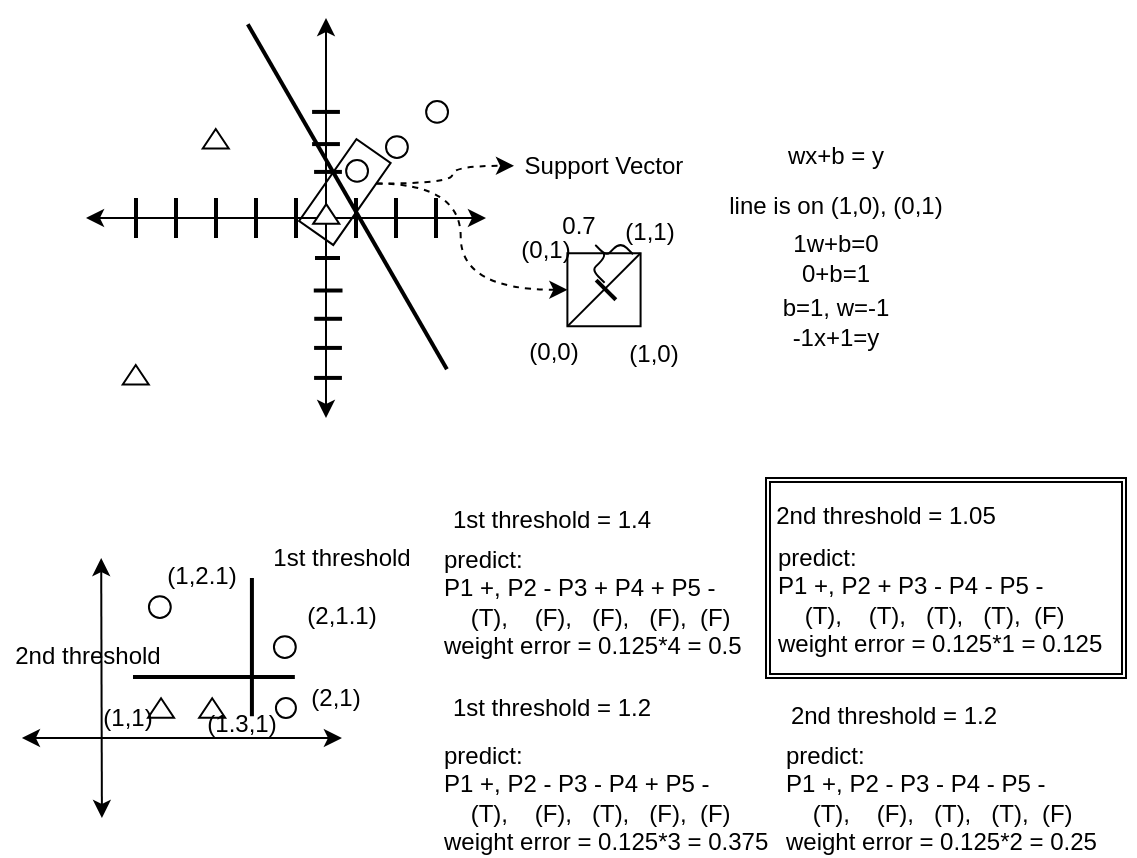 <mxfile version="14.6.10" type="device"><diagram id="iMvIJNsvq7iNJEstaRjs" name="Page-1"><mxGraphModel dx="782" dy="469" grid="1" gridSize="10" guides="1" tooltips="1" connect="1" arrows="1" fold="1" page="1" pageScale="1" pageWidth="827" pageHeight="1169" math="0" shadow="0"><root><mxCell id="0"/><mxCell id="1" parent="0"/><mxCell id="0cn06anXkGUeAp4Wb31E-1" value="" style="endArrow=classic;startArrow=classic;html=1;rounded=0;edgeStyle=orthogonalEdgeStyle;" edge="1" parent="1"><mxGeometry width="50" height="50" relative="1" as="geometry"><mxPoint x="200" y="220" as="sourcePoint"/><mxPoint x="400" y="220" as="targetPoint"/></mxGeometry></mxCell><mxCell id="0cn06anXkGUeAp4Wb31E-2" value="" style="endArrow=classic;startArrow=classic;html=1;rounded=0;edgeStyle=orthogonalEdgeStyle;" edge="1" parent="1"><mxGeometry width="50" height="50" relative="1" as="geometry"><mxPoint x="320" y="320" as="sourcePoint"/><mxPoint x="320" y="120" as="targetPoint"/></mxGeometry></mxCell><mxCell id="0cn06anXkGUeAp4Wb31E-3" value="" style="line;strokeWidth=2;direction=south;html=1;" vertex="1" parent="1"><mxGeometry x="330" y="210" width="10" height="20" as="geometry"/></mxCell><mxCell id="0cn06anXkGUeAp4Wb31E-5" value="" style="line;strokeWidth=2;direction=south;html=1;" vertex="1" parent="1"><mxGeometry x="300" y="210" width="10" height="20" as="geometry"/></mxCell><mxCell id="0cn06anXkGUeAp4Wb31E-6" value="" style="line;strokeWidth=2;direction=south;html=1;" vertex="1" parent="1"><mxGeometry x="350" y="210" width="10" height="20" as="geometry"/></mxCell><mxCell id="0cn06anXkGUeAp4Wb31E-9" value="" style="line;strokeWidth=2;direction=south;html=1;" vertex="1" parent="1"><mxGeometry x="280" y="210" width="10" height="20" as="geometry"/></mxCell><mxCell id="0cn06anXkGUeAp4Wb31E-10" value="" style="line;strokeWidth=2;direction=south;html=1;" vertex="1" parent="1"><mxGeometry x="370" y="210" width="10" height="20" as="geometry"/></mxCell><mxCell id="0cn06anXkGUeAp4Wb31E-11" value="" style="line;strokeWidth=2;direction=south;html=1;" vertex="1" parent="1"><mxGeometry x="260" y="210" width="10" height="20" as="geometry"/></mxCell><mxCell id="0cn06anXkGUeAp4Wb31E-12" value="" style="line;strokeWidth=2;direction=south;html=1;" vertex="1" parent="1"><mxGeometry x="240" y="210" width="10" height="20" as="geometry"/></mxCell><mxCell id="0cn06anXkGUeAp4Wb31E-13" value="" style="line;strokeWidth=2;direction=south;html=1;" vertex="1" parent="1"><mxGeometry x="220" y="210" width="10" height="20" as="geometry"/></mxCell><mxCell id="0cn06anXkGUeAp4Wb31E-14" value="" style="line;strokeWidth=2;direction=south;html=1;rotation=90;" vertex="1" parent="1"><mxGeometry x="315.75" y="233.75" width="10" height="12.5" as="geometry"/></mxCell><mxCell id="0cn06anXkGUeAp4Wb31E-15" value="" style="line;strokeWidth=2;direction=south;html=1;rotation=90;" vertex="1" parent="1"><mxGeometry x="316.07" y="249.07" width="10" height="14.37" as="geometry"/></mxCell><mxCell id="0cn06anXkGUeAp4Wb31E-16" value="" style="line;strokeWidth=2;direction=south;html=1;rotation=90;" vertex="1" parent="1"><mxGeometry x="316.07" y="263.44" width="10" height="13.91" as="geometry"/></mxCell><mxCell id="0cn06anXkGUeAp4Wb31E-17" value="" style="line;strokeWidth=2;direction=south;html=1;rotation=90;" vertex="1" parent="1"><mxGeometry x="316.0" y="278.0" width="10" height="13.91" as="geometry"/></mxCell><mxCell id="0cn06anXkGUeAp4Wb31E-18" value="" style="line;strokeWidth=2;direction=south;html=1;rotation=90;" vertex="1" parent="1"><mxGeometry x="316.0" y="293.0" width="10" height="13.91" as="geometry"/></mxCell><mxCell id="0cn06anXkGUeAp4Wb31E-19" value="" style="line;strokeWidth=2;direction=south;html=1;rotation=90;" vertex="1" parent="1"><mxGeometry x="316.0" y="190.0" width="10" height="13.91" as="geometry"/></mxCell><mxCell id="0cn06anXkGUeAp4Wb31E-20" value="" style="line;strokeWidth=2;direction=south;html=1;rotation=90;" vertex="1" parent="1"><mxGeometry x="315.0" y="176.09" width="10" height="13.91" as="geometry"/></mxCell><mxCell id="0cn06anXkGUeAp4Wb31E-21" value="" style="line;strokeWidth=2;direction=south;html=1;rotation=90;" vertex="1" parent="1"><mxGeometry x="315.0" y="160.0" width="10" height="13.91" as="geometry"/></mxCell><mxCell id="0cn06anXkGUeAp4Wb31E-22" value="" style="triangle;whiteSpace=wrap;html=1;rotation=-90;" vertex="1" parent="1"><mxGeometry x="315.25" y="211.46" width="9.75" height="13" as="geometry"/></mxCell><mxCell id="0cn06anXkGUeAp4Wb31E-23" value="" style="triangle;whiteSpace=wrap;html=1;rotation=-90;" vertex="1" parent="1"><mxGeometry x="260" y="173.91" width="9.75" height="13" as="geometry"/></mxCell><mxCell id="0cn06anXkGUeAp4Wb31E-24" value="" style="triangle;whiteSpace=wrap;html=1;rotation=-90;" vertex="1" parent="1"><mxGeometry x="220" y="291.91" width="9.75" height="13" as="geometry"/></mxCell><mxCell id="0cn06anXkGUeAp4Wb31E-25" value="" style="ellipse;whiteSpace=wrap;html=1;aspect=fixed;" vertex="1" parent="1"><mxGeometry x="330.07" y="191" width="10.93" height="10.93" as="geometry"/></mxCell><mxCell id="0cn06anXkGUeAp4Wb31E-26" value="" style="ellipse;whiteSpace=wrap;html=1;aspect=fixed;" vertex="1" parent="1"><mxGeometry x="350" y="179.07" width="10.93" height="10.93" as="geometry"/></mxCell><mxCell id="0cn06anXkGUeAp4Wb31E-27" value="" style="ellipse;whiteSpace=wrap;html=1;aspect=fixed;" vertex="1" parent="1"><mxGeometry x="370.07" y="161.49" width="10.93" height="10.93" as="geometry"/></mxCell><mxCell id="0cn06anXkGUeAp4Wb31E-28" value="" style="line;strokeWidth=2;direction=south;html=1;rotation=-30;" vertex="1" parent="1"><mxGeometry x="325.67" y="109.82" width="10" height="199.1" as="geometry"/></mxCell><mxCell id="0cn06anXkGUeAp4Wb31E-31" style="edgeStyle=orthogonalEdgeStyle;rounded=0;orthogonalLoop=1;jettySize=auto;html=1;exitX=0.75;exitY=1;exitDx=0;exitDy=0;entryX=0;entryY=0.5;entryDx=0;entryDy=0;curved=1;dashed=1;" edge="1" parent="1" source="0cn06anXkGUeAp4Wb31E-29" target="0cn06anXkGUeAp4Wb31E-30"><mxGeometry relative="1" as="geometry"/></mxCell><mxCell id="0cn06anXkGUeAp4Wb31E-29" value="" style="rounded=0;whiteSpace=wrap;html=1;fillColor=none;rotation=-55;" vertex="1" parent="1"><mxGeometry x="304.43" y="196.6" width="50" height="20.87" as="geometry"/></mxCell><mxCell id="0cn06anXkGUeAp4Wb31E-30" value="Support Vector" style="text;html=1;strokeColor=none;fillColor=none;align=center;verticalAlign=middle;whiteSpace=wrap;rounded=0;" vertex="1" parent="1"><mxGeometry x="414" y="183.91" width="90" height="20" as="geometry"/></mxCell><mxCell id="0cn06anXkGUeAp4Wb31E-32" value="" style="rhombus;whiteSpace=wrap;html=1;fillColor=none;rotation=-45;" vertex="1" parent="1"><mxGeometry x="433.12" y="230" width="51.75" height="51.75" as="geometry"/></mxCell><mxCell id="0cn06anXkGUeAp4Wb31E-33" style="rounded=0;orthogonalLoop=1;jettySize=auto;html=1;exitX=1;exitY=0.5;exitDx=0;exitDy=0;entryX=0;entryY=0.5;entryDx=0;entryDy=0;endArrow=none;endFill=0;" edge="1" parent="1" source="0cn06anXkGUeAp4Wb31E-32" target="0cn06anXkGUeAp4Wb31E-32"><mxGeometry relative="1" as="geometry"/></mxCell><mxCell id="0cn06anXkGUeAp4Wb31E-35" value="(0,0)" style="text;html=1;strokeColor=none;fillColor=none;align=center;verticalAlign=middle;whiteSpace=wrap;rounded=0;" vertex="1" parent="1"><mxGeometry x="414" y="277.35" width="40" height="20" as="geometry"/></mxCell><mxCell id="0cn06anXkGUeAp4Wb31E-37" value="(1,0)" style="text;html=1;strokeColor=none;fillColor=none;align=center;verticalAlign=middle;whiteSpace=wrap;rounded=0;" vertex="1" parent="1"><mxGeometry x="464" y="278" width="40" height="20" as="geometry"/></mxCell><mxCell id="0cn06anXkGUeAp4Wb31E-38" value="(1,1)" style="text;html=1;strokeColor=none;fillColor=none;align=center;verticalAlign=middle;whiteSpace=wrap;rounded=0;" vertex="1" parent="1"><mxGeometry x="460" y="217.47" width="44" height="20" as="geometry"/></mxCell><mxCell id="0cn06anXkGUeAp4Wb31E-40" value="" style="line;strokeWidth=2;direction=south;html=1;rotation=-225;" vertex="1" parent="1"><mxGeometry x="455" y="249.0" width="10" height="13.91" as="geometry"/></mxCell><mxCell id="0cn06anXkGUeAp4Wb31E-42" value="0.7" style="text;html=1;strokeColor=none;fillColor=none;align=center;verticalAlign=middle;whiteSpace=wrap;rounded=0;" vertex="1" parent="1"><mxGeometry x="433.12" y="213.75" width="26.88" height="20" as="geometry"/></mxCell><mxCell id="0cn06anXkGUeAp4Wb31E-44" value="" style="shape=curlyBracket;whiteSpace=wrap;html=1;rounded=1;fillColor=none;rotation=45;" vertex="1" parent="1"><mxGeometry x="451.31" y="228.95" width="17.68" height="20.1" as="geometry"/></mxCell><mxCell id="0cn06anXkGUeAp4Wb31E-45" style="edgeStyle=orthogonalEdgeStyle;rounded=0;orthogonalLoop=1;jettySize=auto;html=1;exitX=0.75;exitY=1;exitDx=0;exitDy=0;entryX=0;entryY=0;entryDx=0;entryDy=0;curved=1;dashed=1;" edge="1" parent="1" source="0cn06anXkGUeAp4Wb31E-29" target="0cn06anXkGUeAp4Wb31E-32"><mxGeometry relative="1" as="geometry"><mxPoint x="355.148" y="212.781" as="sourcePoint"/><mxPoint x="424" y="203.91" as="targetPoint"/></mxGeometry></mxCell><mxCell id="0cn06anXkGUeAp4Wb31E-47" value="wx+b = y" style="text;html=1;strokeColor=none;fillColor=none;align=center;verticalAlign=middle;whiteSpace=wrap;rounded=0;" vertex="1" parent="1"><mxGeometry x="540" y="179.07" width="70" height="20" as="geometry"/></mxCell><mxCell id="0cn06anXkGUeAp4Wb31E-48" value="line is on (1,0), (0,1)" style="text;html=1;strokeColor=none;fillColor=none;align=center;verticalAlign=middle;whiteSpace=wrap;rounded=0;" vertex="1" parent="1"><mxGeometry x="515" y="204.46" width="120" height="20" as="geometry"/></mxCell><mxCell id="0cn06anXkGUeAp4Wb31E-49" value="(0,1)" style="text;html=1;strokeColor=none;fillColor=none;align=center;verticalAlign=middle;whiteSpace=wrap;rounded=0;" vertex="1" parent="1"><mxGeometry x="410" y="226.25" width="40" height="20" as="geometry"/></mxCell><mxCell id="0cn06anXkGUeAp4Wb31E-50" value="1w+b=0&lt;br&gt;0+b=1" style="text;html=1;strokeColor=none;fillColor=none;align=center;verticalAlign=middle;whiteSpace=wrap;rounded=0;" vertex="1" parent="1"><mxGeometry x="540" y="230" width="70" height="20" as="geometry"/></mxCell><mxCell id="0cn06anXkGUeAp4Wb31E-52" value="b=1, w=-1&lt;br&gt;-1x+1=y" style="text;html=1;strokeColor=none;fillColor=none;align=center;verticalAlign=middle;whiteSpace=wrap;rounded=0;" vertex="1" parent="1"><mxGeometry x="540" y="261.75" width="70" height="20" as="geometry"/></mxCell><mxCell id="0cn06anXkGUeAp4Wb31E-53" value="" style="endArrow=classic;startArrow=classic;html=1;rounded=0;" edge="1" parent="1"><mxGeometry width="50" height="50" relative="1" as="geometry"><mxPoint x="207.96" y="520" as="sourcePoint"/><mxPoint x="207.59" y="390" as="targetPoint"/></mxGeometry></mxCell><mxCell id="0cn06anXkGUeAp4Wb31E-54" value="" style="endArrow=classic;startArrow=classic;html=1;rounded=0;" edge="1" parent="1"><mxGeometry width="50" height="50" relative="1" as="geometry"><mxPoint x="167.96" y="480" as="sourcePoint"/><mxPoint x="327.96" y="480" as="targetPoint"/></mxGeometry></mxCell><mxCell id="0cn06anXkGUeAp4Wb31E-55" value="" style="ellipse;whiteSpace=wrap;html=1;aspect=fixed;" vertex="1" parent="1"><mxGeometry x="294.96" y="460" width="10" height="10" as="geometry"/></mxCell><mxCell id="0cn06anXkGUeAp4Wb31E-56" value="" style="ellipse;whiteSpace=wrap;html=1;aspect=fixed;" vertex="1" parent="1"><mxGeometry x="293.96" y="429.07" width="10.93" height="10.93" as="geometry"/></mxCell><mxCell id="0cn06anXkGUeAp4Wb31E-57" value="(2,1)" style="text;html=1;strokeColor=none;fillColor=none;align=center;verticalAlign=middle;whiteSpace=wrap;rounded=0;" vertex="1" parent="1"><mxGeometry x="304.96" y="450" width="40" height="20" as="geometry"/></mxCell><mxCell id="0cn06anXkGUeAp4Wb31E-58" value="(2,1.1)" style="text;html=1;strokeColor=none;fillColor=none;align=center;verticalAlign=middle;whiteSpace=wrap;rounded=0;" vertex="1" parent="1"><mxGeometry x="307.96" y="409.07" width="40" height="20" as="geometry"/></mxCell><mxCell id="0cn06anXkGUeAp4Wb31E-59" value="" style="ellipse;whiteSpace=wrap;html=1;aspect=fixed;" vertex="1" parent="1"><mxGeometry x="231.46" y="409.07" width="10.93" height="10.93" as="geometry"/></mxCell><mxCell id="0cn06anXkGUeAp4Wb31E-62" value="(1,2.1)" style="text;html=1;strokeColor=none;fillColor=none;align=center;verticalAlign=middle;whiteSpace=wrap;rounded=0;" vertex="1" parent="1"><mxGeometry x="237.96" y="389.07" width="40" height="20" as="geometry"/></mxCell><mxCell id="0cn06anXkGUeAp4Wb31E-63" value="" style="triangle;whiteSpace=wrap;html=1;rotation=-90;" vertex="1" parent="1"><mxGeometry x="232.64" y="458.5" width="9.75" height="13" as="geometry"/></mxCell><mxCell id="0cn06anXkGUeAp4Wb31E-65" value="(1,1)" style="text;html=1;strokeColor=none;fillColor=none;align=center;verticalAlign=middle;whiteSpace=wrap;rounded=0;" vertex="1" parent="1"><mxGeometry x="200.96" y="460" width="40" height="20" as="geometry"/></mxCell><mxCell id="0cn06anXkGUeAp4Wb31E-67" value="" style="triangle;whiteSpace=wrap;html=1;rotation=-90;" vertex="1" parent="1"><mxGeometry x="258.21" y="458.5" width="9.75" height="13" as="geometry"/></mxCell><mxCell id="0cn06anXkGUeAp4Wb31E-68" value="(1.3,1)" style="text;html=1;strokeColor=none;fillColor=none;align=center;verticalAlign=middle;whiteSpace=wrap;rounded=0;" vertex="1" parent="1"><mxGeometry x="258.21" y="463" width="40" height="20" as="geometry"/></mxCell><mxCell id="0cn06anXkGUeAp4Wb31E-70" value="" style="line;strokeWidth=2;direction=south;html=1;fillColor=none;" vertex="1" parent="1"><mxGeometry x="277.96" y="400" width="10" height="69.07" as="geometry"/></mxCell><mxCell id="0cn06anXkGUeAp4Wb31E-71" value="" style="line;strokeWidth=2;direction=south;html=1;fillColor=none;rotation=90;" vertex="1" parent="1"><mxGeometry x="258.96" y="409.07" width="10" height="80.93" as="geometry"/></mxCell><mxCell id="0cn06anXkGUeAp4Wb31E-72" value="1st threshold" style="text;html=1;strokeColor=none;fillColor=none;align=center;verticalAlign=middle;whiteSpace=wrap;rounded=0;" vertex="1" parent="1"><mxGeometry x="287.96" y="380" width="80" height="20" as="geometry"/></mxCell><mxCell id="0cn06anXkGUeAp4Wb31E-73" value="2nd threshold" style="text;html=1;strokeColor=none;fillColor=none;align=center;verticalAlign=middle;whiteSpace=wrap;rounded=0;" vertex="1" parent="1"><mxGeometry x="157.96" y="429.07" width="86.07" height="20" as="geometry"/></mxCell><mxCell id="0cn06anXkGUeAp4Wb31E-74" value="1st threshold = 1.4" style="text;html=1;strokeColor=none;fillColor=none;align=center;verticalAlign=middle;whiteSpace=wrap;rounded=0;" vertex="1" parent="1"><mxGeometry x="372.96" y="360.57" width="120" height="20" as="geometry"/></mxCell><mxCell id="0cn06anXkGUeAp4Wb31E-75" value="predict:&lt;br&gt;P1 +, P2 - P3 + P4 + P5 -&lt;br&gt;&amp;nbsp; &amp;nbsp; (T),&amp;nbsp; &amp;nbsp; (F),&amp;nbsp; &amp;nbsp;(F),&amp;nbsp; &amp;nbsp;(F),&amp;nbsp; (F)&lt;br&gt;weight error = 0.125*4 = 0.5" style="text;html=1;strokeColor=none;fillColor=none;align=left;verticalAlign=middle;whiteSpace=wrap;rounded=0;" vertex="1" parent="1"><mxGeometry x="376.96" y="383.57" width="165" height="57" as="geometry"/></mxCell><mxCell id="0cn06anXkGUeAp4Wb31E-76" value="1st threshold = 1.2" style="text;html=1;strokeColor=none;fillColor=none;align=center;verticalAlign=middle;whiteSpace=wrap;rounded=0;" vertex="1" parent="1"><mxGeometry x="372.96" y="454.5" width="120" height="20" as="geometry"/></mxCell><mxCell id="0cn06anXkGUeAp4Wb31E-77" value="predict:&lt;br&gt;P1 +, P2 - P3 - P4 + P5 -&lt;br&gt;&amp;nbsp; &amp;nbsp; (T),&amp;nbsp; &amp;nbsp; (F),&amp;nbsp; &amp;nbsp;(T),&amp;nbsp; &amp;nbsp;(F),&amp;nbsp; (F)&lt;br&gt;weight error = 0.125*3 = 0.375" style="text;html=1;strokeColor=none;fillColor=none;align=left;verticalAlign=middle;whiteSpace=wrap;rounded=0;" vertex="1" parent="1"><mxGeometry x="376.96" y="481.5" width="176" height="57" as="geometry"/></mxCell><mxCell id="0cn06anXkGUeAp4Wb31E-78" value="2nd threshold = 1.05" style="text;html=1;strokeColor=none;fillColor=none;align=center;verticalAlign=middle;whiteSpace=wrap;rounded=0;" vertex="1" parent="1"><mxGeometry x="540" y="359.07" width="120" height="20" as="geometry"/></mxCell><mxCell id="0cn06anXkGUeAp4Wb31E-79" value="predict:&lt;br&gt;P1 +, P2 + P3 - P4 - P5 -&lt;br&gt;&amp;nbsp; &amp;nbsp; (T),&amp;nbsp; &amp;nbsp; (T),&amp;nbsp; &amp;nbsp;(T),&amp;nbsp; &amp;nbsp;(T),&amp;nbsp; (F)&lt;br&gt;weight error = 0.125*1 = 0.125" style="text;html=1;strokeColor=none;fillColor=none;align=left;verticalAlign=middle;whiteSpace=wrap;rounded=0;" vertex="1" parent="1"><mxGeometry x="544" y="382.07" width="176" height="57" as="geometry"/></mxCell><mxCell id="0cn06anXkGUeAp4Wb31E-80" value="2nd threshold = 1.2" style="text;html=1;strokeColor=none;fillColor=none;align=center;verticalAlign=middle;whiteSpace=wrap;rounded=0;" vertex="1" parent="1"><mxGeometry x="544" y="458.5" width="120" height="20" as="geometry"/></mxCell><mxCell id="0cn06anXkGUeAp4Wb31E-81" value="predict:&lt;br&gt;P1 +, P2 - P3 - P4 - P5 -&lt;br&gt;&amp;nbsp; &amp;nbsp; (T),&amp;nbsp; &amp;nbsp; (F),&amp;nbsp; &amp;nbsp;(T),&amp;nbsp; &amp;nbsp;(T),&amp;nbsp; (F)&lt;br&gt;weight error = 0.125*2 = 0.25" style="text;html=1;strokeColor=none;fillColor=none;align=left;verticalAlign=middle;whiteSpace=wrap;rounded=0;" vertex="1" parent="1"><mxGeometry x="548" y="481.5" width="176" height="57" as="geometry"/></mxCell><mxCell id="0cn06anXkGUeAp4Wb31E-82" value="" style="shape=ext;double=1;rounded=0;whiteSpace=wrap;html=1;fillColor=none;" vertex="1" parent="1"><mxGeometry x="540" y="350" width="180" height="100" as="geometry"/></mxCell></root></mxGraphModel></diagram></mxfile>
